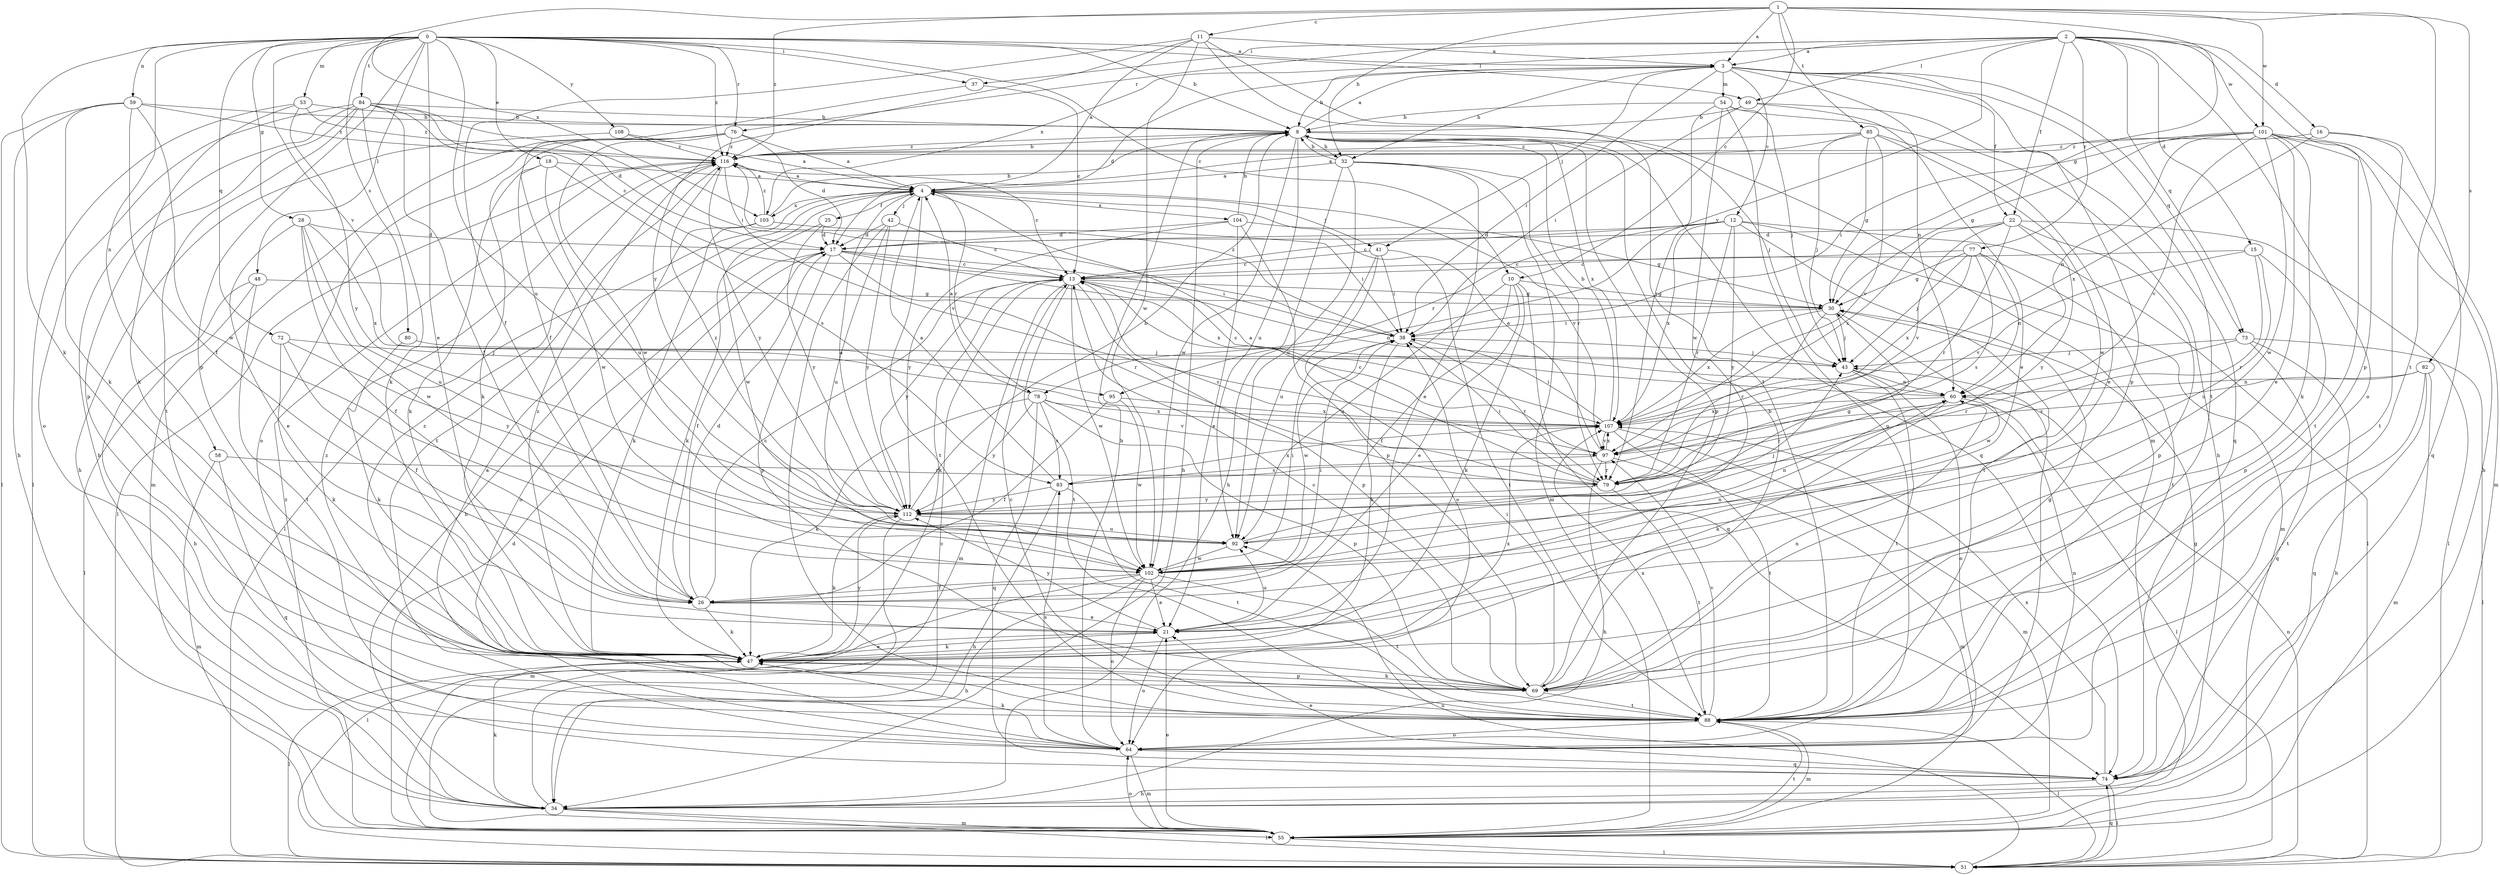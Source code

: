 strict digraph  {
0;
1;
2;
3;
4;
8;
10;
11;
12;
13;
15;
16;
17;
18;
21;
22;
25;
26;
28;
30;
32;
34;
37;
38;
41;
42;
43;
47;
48;
49;
51;
53;
54;
55;
58;
59;
60;
64;
69;
72;
73;
74;
76;
77;
78;
79;
80;
82;
83;
84;
85;
88;
92;
95;
97;
101;
102;
103;
104;
107;
108;
112;
116;
0 -> 3  [label=a];
0 -> 8  [label=b];
0 -> 10  [label=c];
0 -> 18  [label=e];
0 -> 21  [label=e];
0 -> 28  [label=g];
0 -> 37  [label=i];
0 -> 47  [label=k];
0 -> 48  [label=l];
0 -> 49  [label=l];
0 -> 53  [label=m];
0 -> 58  [label=n];
0 -> 59  [label=n];
0 -> 69  [label=p];
0 -> 72  [label=q];
0 -> 76  [label=r];
0 -> 80  [label=s];
0 -> 84  [label=t];
0 -> 92  [label=u];
0 -> 95  [label=v];
0 -> 108  [label=y];
0 -> 116  [label=z];
1 -> 3  [label=a];
1 -> 10  [label=c];
1 -> 11  [label=c];
1 -> 30  [label=g];
1 -> 32  [label=h];
1 -> 82  [label=s];
1 -> 85  [label=t];
1 -> 88  [label=t];
1 -> 101  [label=w];
1 -> 103  [label=x];
1 -> 116  [label=z];
2 -> 3  [label=a];
2 -> 15  [label=d];
2 -> 16  [label=d];
2 -> 22  [label=f];
2 -> 37  [label=i];
2 -> 49  [label=l];
2 -> 64  [label=o];
2 -> 69  [label=p];
2 -> 73  [label=q];
2 -> 76  [label=r];
2 -> 77  [label=r];
2 -> 95  [label=v];
2 -> 101  [label=w];
2 -> 103  [label=x];
3 -> 8  [label=b];
3 -> 12  [label=c];
3 -> 17  [label=d];
3 -> 22  [label=f];
3 -> 32  [label=h];
3 -> 38  [label=i];
3 -> 41  [label=j];
3 -> 54  [label=m];
3 -> 60  [label=n];
3 -> 69  [label=p];
3 -> 73  [label=q];
3 -> 88  [label=t];
4 -> 25  [label=f];
4 -> 41  [label=j];
4 -> 42  [label=j];
4 -> 51  [label=l];
4 -> 78  [label=r];
4 -> 88  [label=t];
4 -> 97  [label=v];
4 -> 102  [label=w];
4 -> 103  [label=x];
4 -> 104  [label=x];
8 -> 3  [label=a];
8 -> 32  [label=h];
8 -> 34  [label=h];
8 -> 43  [label=j];
8 -> 69  [label=p];
8 -> 74  [label=q];
8 -> 92  [label=u];
8 -> 102  [label=w];
8 -> 107  [label=x];
8 -> 116  [label=z];
10 -> 21  [label=e];
10 -> 26  [label=f];
10 -> 30  [label=g];
10 -> 47  [label=k];
10 -> 74  [label=q];
10 -> 92  [label=u];
11 -> 3  [label=a];
11 -> 4  [label=a];
11 -> 26  [label=f];
11 -> 55  [label=m];
11 -> 88  [label=t];
11 -> 102  [label=w];
11 -> 112  [label=y];
12 -> 13  [label=c];
12 -> 17  [label=d];
12 -> 51  [label=l];
12 -> 55  [label=m];
12 -> 78  [label=r];
12 -> 79  [label=r];
12 -> 88  [label=t];
12 -> 107  [label=x];
12 -> 112  [label=y];
13 -> 30  [label=g];
13 -> 47  [label=k];
13 -> 55  [label=m];
13 -> 60  [label=n];
13 -> 69  [label=p];
13 -> 88  [label=t];
13 -> 102  [label=w];
13 -> 112  [label=y];
15 -> 13  [label=c];
15 -> 69  [label=p];
15 -> 79  [label=r];
15 -> 92  [label=u];
15 -> 97  [label=v];
16 -> 74  [label=q];
16 -> 88  [label=t];
16 -> 107  [label=x];
16 -> 116  [label=z];
17 -> 13  [label=c];
17 -> 26  [label=f];
17 -> 38  [label=i];
17 -> 64  [label=o];
17 -> 69  [label=p];
17 -> 79  [label=r];
17 -> 107  [label=x];
18 -> 4  [label=a];
18 -> 47  [label=k];
18 -> 83  [label=s];
18 -> 92  [label=u];
18 -> 102  [label=w];
21 -> 47  [label=k];
21 -> 64  [label=o];
21 -> 92  [label=u];
21 -> 112  [label=y];
22 -> 17  [label=d];
22 -> 51  [label=l];
22 -> 69  [label=p];
22 -> 79  [label=r];
22 -> 97  [label=v];
22 -> 107  [label=x];
22 -> 112  [label=y];
25 -> 17  [label=d];
25 -> 47  [label=k];
25 -> 112  [label=y];
26 -> 13  [label=c];
26 -> 17  [label=d];
26 -> 21  [label=e];
26 -> 38  [label=i];
26 -> 47  [label=k];
26 -> 60  [label=n];
28 -> 17  [label=d];
28 -> 21  [label=e];
28 -> 26  [label=f];
28 -> 92  [label=u];
28 -> 102  [label=w];
28 -> 107  [label=x];
30 -> 38  [label=i];
30 -> 43  [label=j];
30 -> 79  [label=r];
30 -> 102  [label=w];
30 -> 107  [label=x];
32 -> 4  [label=a];
32 -> 8  [label=b];
32 -> 21  [label=e];
32 -> 34  [label=h];
32 -> 55  [label=m];
32 -> 79  [label=r];
32 -> 92  [label=u];
34 -> 13  [label=c];
34 -> 47  [label=k];
34 -> 51  [label=l];
34 -> 55  [label=m];
37 -> 13  [label=c];
37 -> 26  [label=f];
38 -> 43  [label=j];
38 -> 47  [label=k];
38 -> 79  [label=r];
38 -> 102  [label=w];
38 -> 116  [label=z];
41 -> 13  [label=c];
41 -> 38  [label=i];
41 -> 64  [label=o];
41 -> 88  [label=t];
41 -> 92  [label=u];
42 -> 13  [label=c];
42 -> 17  [label=d];
42 -> 88  [label=t];
42 -> 92  [label=u];
42 -> 112  [label=y];
43 -> 60  [label=n];
43 -> 64  [label=o];
43 -> 88  [label=t];
47 -> 21  [label=e];
47 -> 51  [label=l];
47 -> 69  [label=p];
47 -> 107  [label=x];
47 -> 112  [label=y];
47 -> 116  [label=z];
48 -> 30  [label=g];
48 -> 34  [label=h];
48 -> 51  [label=l];
48 -> 88  [label=t];
49 -> 8  [label=b];
49 -> 21  [label=e];
49 -> 38  [label=i];
49 -> 74  [label=q];
51 -> 60  [label=n];
51 -> 74  [label=q];
51 -> 92  [label=u];
53 -> 8  [label=b];
53 -> 47  [label=k];
53 -> 51  [label=l];
53 -> 112  [label=y];
53 -> 116  [label=z];
54 -> 8  [label=b];
54 -> 34  [label=h];
54 -> 43  [label=j];
54 -> 64  [label=o];
54 -> 79  [label=r];
54 -> 102  [label=w];
55 -> 17  [label=d];
55 -> 21  [label=e];
55 -> 51  [label=l];
55 -> 64  [label=o];
55 -> 88  [label=t];
55 -> 116  [label=z];
58 -> 55  [label=m];
58 -> 74  [label=q];
58 -> 79  [label=r];
59 -> 8  [label=b];
59 -> 26  [label=f];
59 -> 34  [label=h];
59 -> 47  [label=k];
59 -> 51  [label=l];
59 -> 102  [label=w];
59 -> 116  [label=z];
60 -> 13  [label=c];
60 -> 47  [label=k];
60 -> 51  [label=l];
60 -> 79  [label=r];
60 -> 107  [label=x];
64 -> 4  [label=a];
64 -> 8  [label=b];
64 -> 43  [label=j];
64 -> 47  [label=k];
64 -> 55  [label=m];
64 -> 60  [label=n];
64 -> 74  [label=q];
64 -> 83  [label=s];
64 -> 116  [label=z];
69 -> 8  [label=b];
69 -> 13  [label=c];
69 -> 30  [label=g];
69 -> 38  [label=i];
69 -> 47  [label=k];
69 -> 60  [label=n];
69 -> 88  [label=t];
69 -> 116  [label=z];
72 -> 26  [label=f];
72 -> 43  [label=j];
72 -> 47  [label=k];
72 -> 112  [label=y];
73 -> 34  [label=h];
73 -> 43  [label=j];
73 -> 51  [label=l];
73 -> 74  [label=q];
73 -> 79  [label=r];
74 -> 21  [label=e];
74 -> 30  [label=g];
74 -> 34  [label=h];
74 -> 51  [label=l];
74 -> 107  [label=x];
76 -> 4  [label=a];
76 -> 17  [label=d];
76 -> 47  [label=k];
76 -> 55  [label=m];
76 -> 64  [label=o];
76 -> 102  [label=w];
76 -> 116  [label=z];
77 -> 13  [label=c];
77 -> 30  [label=g];
77 -> 43  [label=j];
77 -> 60  [label=n];
77 -> 83  [label=s];
77 -> 88  [label=t];
77 -> 107  [label=x];
78 -> 4  [label=a];
78 -> 47  [label=k];
78 -> 69  [label=p];
78 -> 74  [label=q];
78 -> 83  [label=s];
78 -> 97  [label=v];
78 -> 107  [label=x];
78 -> 112  [label=y];
79 -> 4  [label=a];
79 -> 13  [label=c];
79 -> 38  [label=i];
79 -> 88  [label=t];
79 -> 112  [label=y];
80 -> 43  [label=j];
80 -> 47  [label=k];
82 -> 55  [label=m];
82 -> 60  [label=n];
82 -> 74  [label=q];
82 -> 88  [label=t];
82 -> 97  [label=v];
83 -> 4  [label=a];
83 -> 34  [label=h];
83 -> 88  [label=t];
83 -> 107  [label=x];
83 -> 112  [label=y];
84 -> 8  [label=b];
84 -> 13  [label=c];
84 -> 17  [label=d];
84 -> 26  [label=f];
84 -> 34  [label=h];
84 -> 38  [label=i];
84 -> 47  [label=k];
84 -> 64  [label=o];
84 -> 69  [label=p];
84 -> 88  [label=t];
85 -> 4  [label=a];
85 -> 21  [label=e];
85 -> 30  [label=g];
85 -> 43  [label=j];
85 -> 97  [label=v];
85 -> 102  [label=w];
85 -> 116  [label=z];
88 -> 13  [label=c];
88 -> 51  [label=l];
88 -> 55  [label=m];
88 -> 64  [label=o];
88 -> 97  [label=v];
88 -> 107  [label=x];
92 -> 43  [label=j];
92 -> 60  [label=n];
92 -> 102  [label=w];
95 -> 26  [label=f];
95 -> 102  [label=w];
95 -> 107  [label=x];
97 -> 4  [label=a];
97 -> 13  [label=c];
97 -> 34  [label=h];
97 -> 55  [label=m];
97 -> 79  [label=r];
97 -> 83  [label=s];
97 -> 107  [label=x];
101 -> 21  [label=e];
101 -> 30  [label=g];
101 -> 34  [label=h];
101 -> 38  [label=i];
101 -> 47  [label=k];
101 -> 55  [label=m];
101 -> 60  [label=n];
101 -> 88  [label=t];
101 -> 97  [label=v];
101 -> 102  [label=w];
101 -> 116  [label=z];
102 -> 21  [label=e];
102 -> 26  [label=f];
102 -> 34  [label=h];
102 -> 38  [label=i];
102 -> 51  [label=l];
102 -> 64  [label=o];
102 -> 88  [label=t];
103 -> 8  [label=b];
103 -> 34  [label=h];
103 -> 38  [label=i];
103 -> 47  [label=k];
103 -> 116  [label=z];
104 -> 8  [label=b];
104 -> 17  [label=d];
104 -> 21  [label=e];
104 -> 30  [label=g];
104 -> 69  [label=p];
104 -> 112  [label=y];
107 -> 8  [label=b];
107 -> 38  [label=i];
107 -> 55  [label=m];
107 -> 88  [label=t];
107 -> 97  [label=v];
108 -> 4  [label=a];
108 -> 34  [label=h];
108 -> 116  [label=z];
112 -> 4  [label=a];
112 -> 8  [label=b];
112 -> 30  [label=g];
112 -> 47  [label=k];
112 -> 55  [label=m];
112 -> 92  [label=u];
112 -> 116  [label=z];
116 -> 4  [label=a];
116 -> 8  [label=b];
116 -> 13  [label=c];
116 -> 51  [label=l];
116 -> 88  [label=t];
116 -> 97  [label=v];
116 -> 112  [label=y];
}
